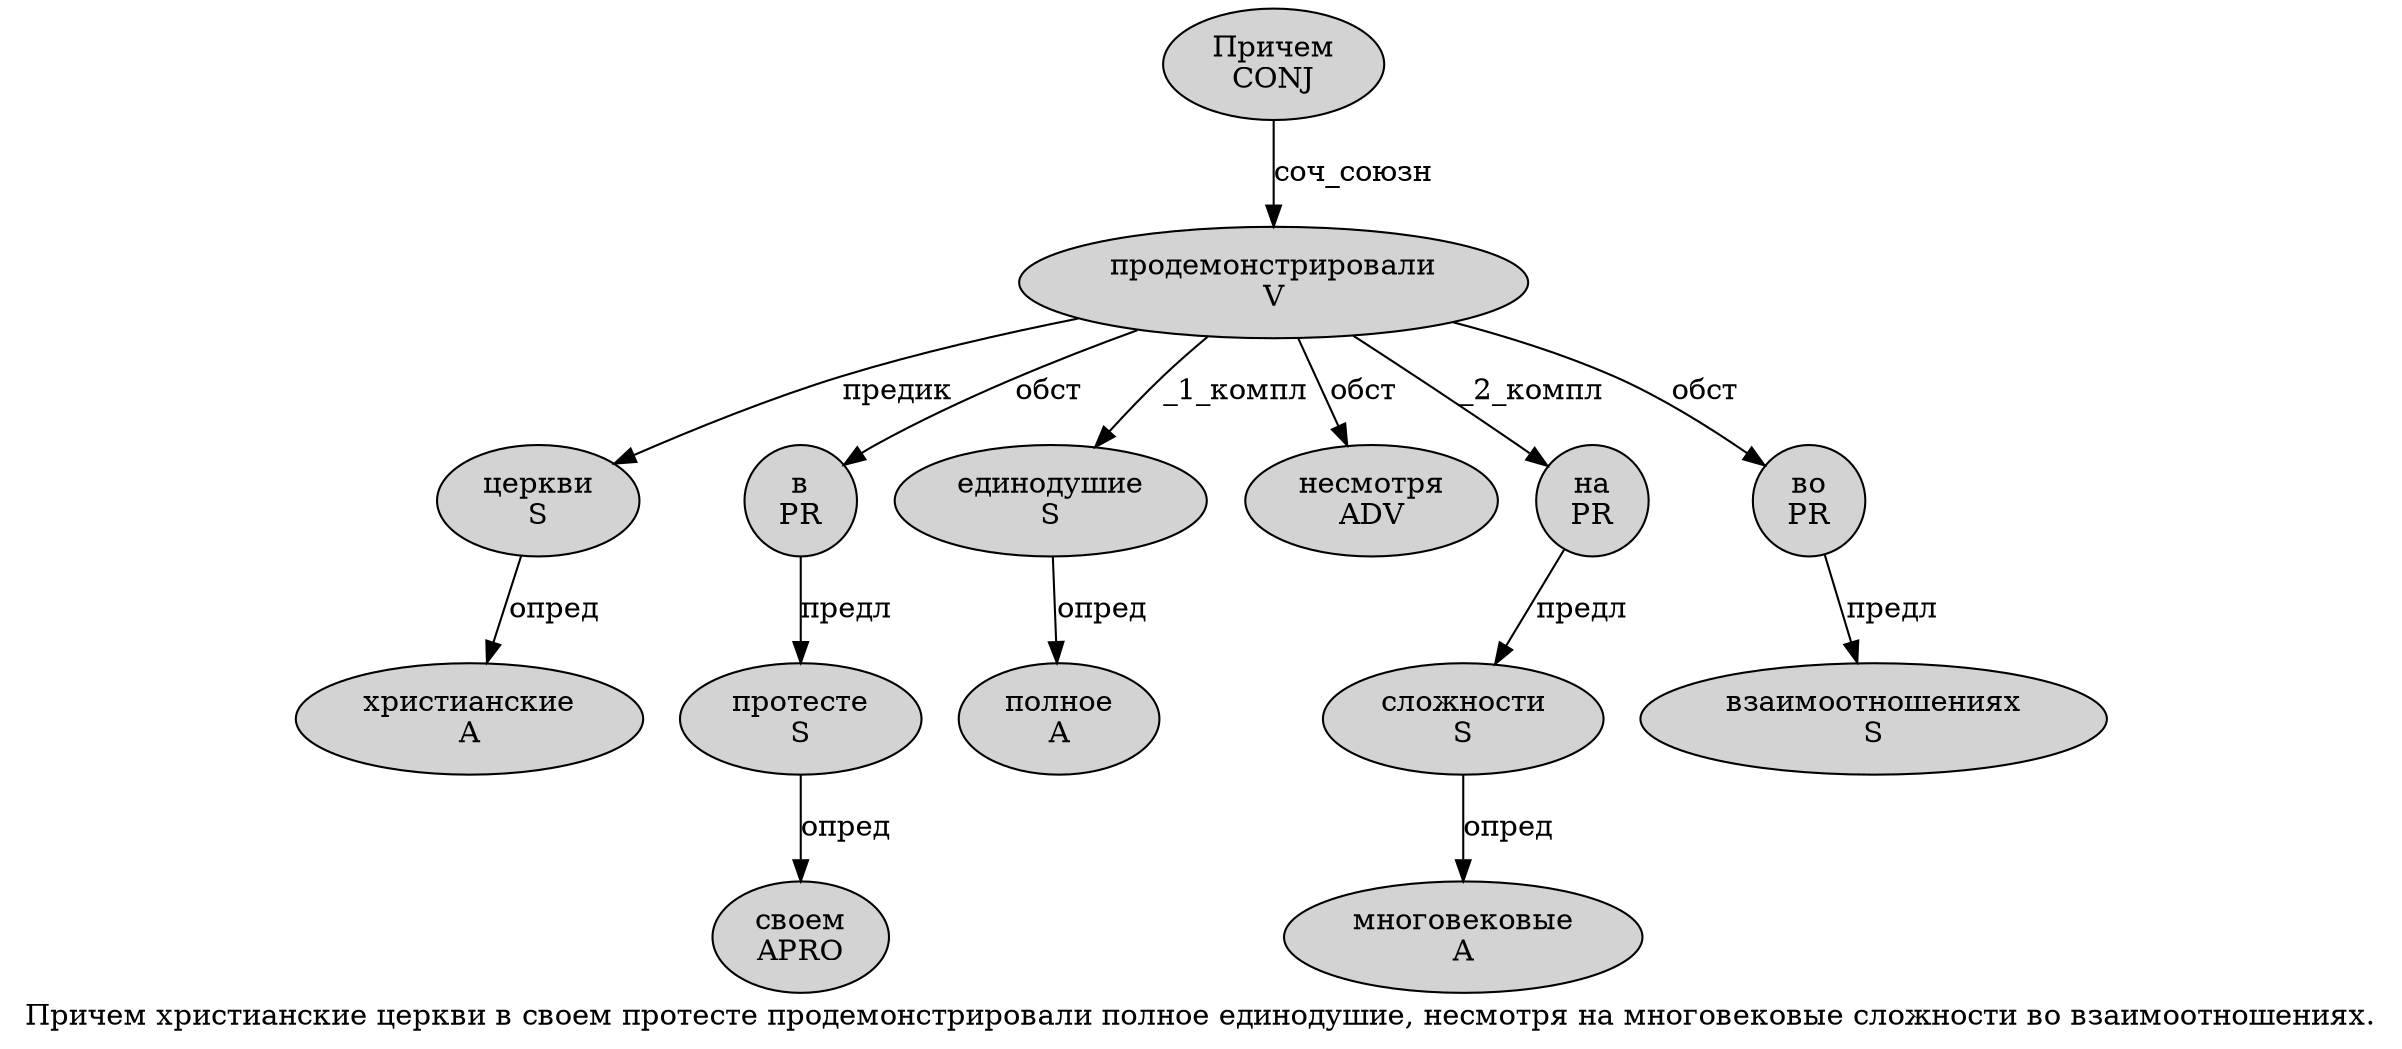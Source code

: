 digraph SENTENCE_216 {
	graph [label="Причем христианские церкви в своем протесте продемонстрировали полное единодушие, несмотря на многовековые сложности во взаимоотношениях."]
	node [style=filled]
		0 [label="Причем
CONJ" color="" fillcolor=lightgray penwidth=1 shape=ellipse]
		1 [label="христианские
A" color="" fillcolor=lightgray penwidth=1 shape=ellipse]
		2 [label="церкви
S" color="" fillcolor=lightgray penwidth=1 shape=ellipse]
		3 [label="в
PR" color="" fillcolor=lightgray penwidth=1 shape=ellipse]
		4 [label="своем
APRO" color="" fillcolor=lightgray penwidth=1 shape=ellipse]
		5 [label="протесте
S" color="" fillcolor=lightgray penwidth=1 shape=ellipse]
		6 [label="продемонстрировали
V" color="" fillcolor=lightgray penwidth=1 shape=ellipse]
		7 [label="полное
A" color="" fillcolor=lightgray penwidth=1 shape=ellipse]
		8 [label="единодушие
S" color="" fillcolor=lightgray penwidth=1 shape=ellipse]
		10 [label="несмотря
ADV" color="" fillcolor=lightgray penwidth=1 shape=ellipse]
		11 [label="на
PR" color="" fillcolor=lightgray penwidth=1 shape=ellipse]
		12 [label="многовековые
A" color="" fillcolor=lightgray penwidth=1 shape=ellipse]
		13 [label="сложности
S" color="" fillcolor=lightgray penwidth=1 shape=ellipse]
		14 [label="во
PR" color="" fillcolor=lightgray penwidth=1 shape=ellipse]
		15 [label="взаимоотношениях
S" color="" fillcolor=lightgray penwidth=1 shape=ellipse]
			5 -> 4 [label="опред"]
			2 -> 1 [label="опред"]
			14 -> 15 [label="предл"]
			13 -> 12 [label="опред"]
			0 -> 6 [label="соч_союзн"]
			11 -> 13 [label="предл"]
			6 -> 2 [label="предик"]
			6 -> 3 [label="обст"]
			6 -> 8 [label="_1_компл"]
			6 -> 10 [label="обст"]
			6 -> 11 [label="_2_компл"]
			6 -> 14 [label="обст"]
			3 -> 5 [label="предл"]
			8 -> 7 [label="опред"]
}